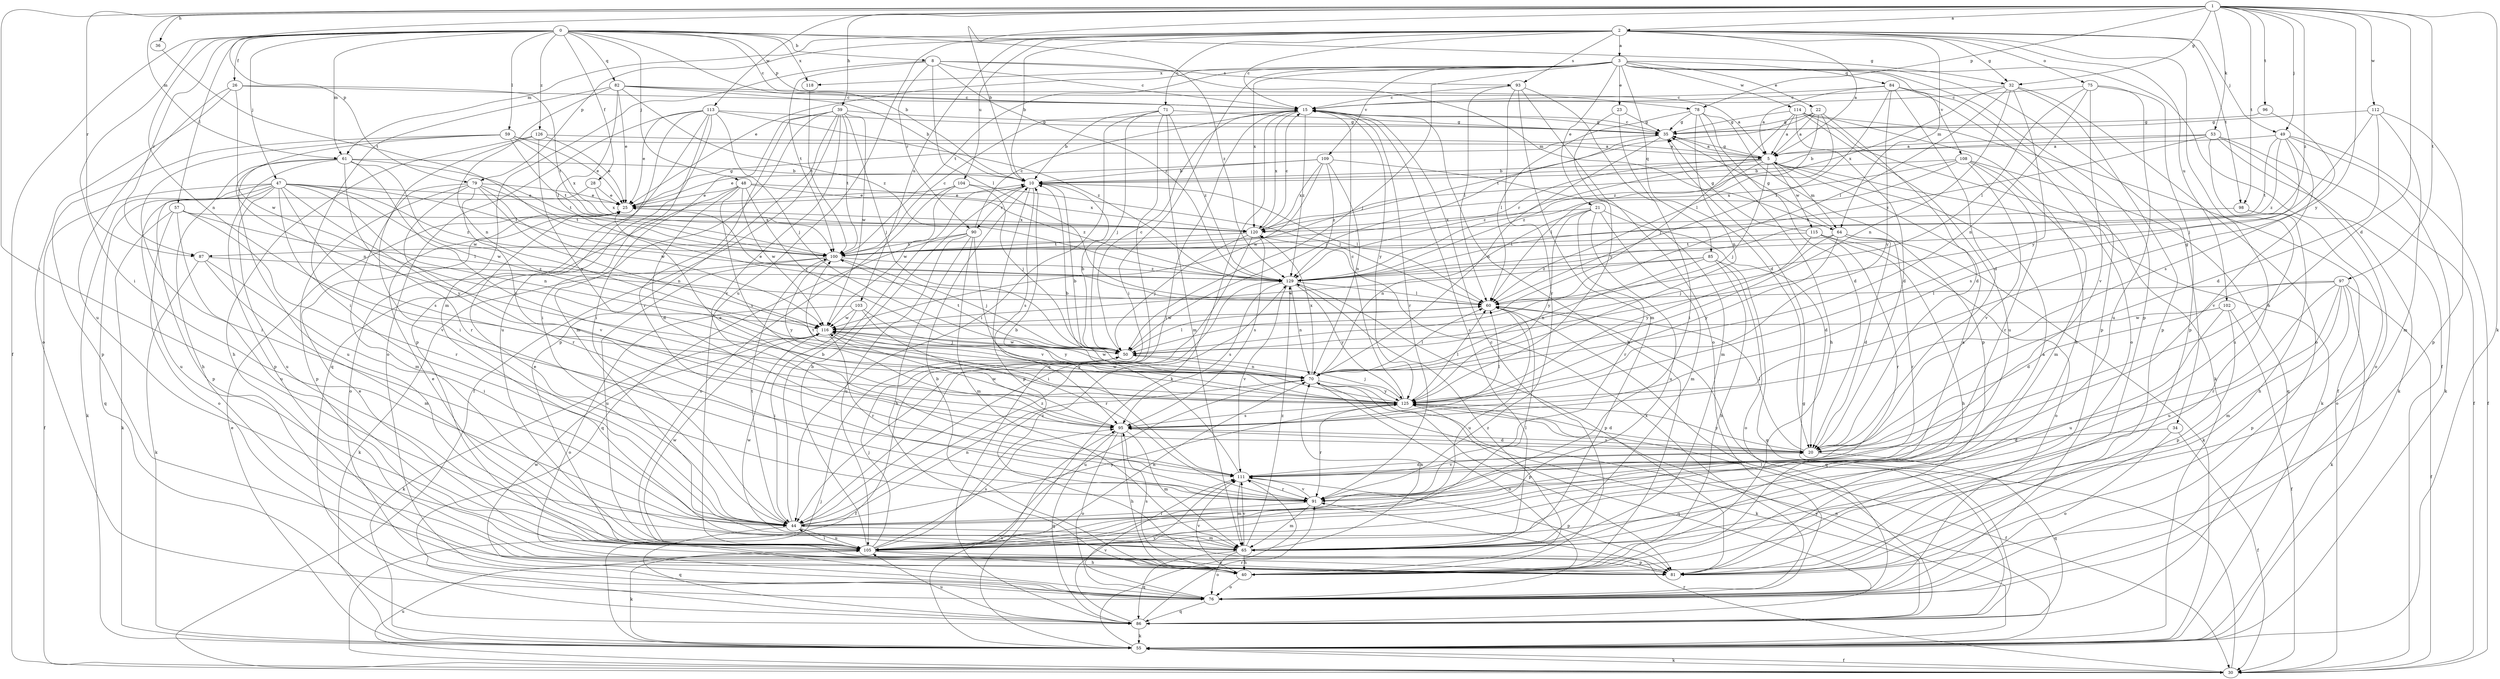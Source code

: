 strict digraph  {
0;
1;
2;
3;
5;
8;
10;
15;
20;
21;
22;
23;
25;
26;
28;
30;
32;
34;
35;
36;
39;
40;
44;
47;
48;
49;
50;
53;
55;
57;
59;
60;
61;
64;
65;
70;
71;
75;
76;
78;
79;
81;
82;
84;
85;
86;
87;
90;
91;
93;
95;
96;
97;
98;
100;
102;
103;
104;
105;
108;
109;
111;
112;
113;
114;
115;
116;
118;
120;
125;
126;
129;
0 -> 8  [label=b];
0 -> 10  [label=b];
0 -> 15  [label=c];
0 -> 26  [label=f];
0 -> 28  [label=f];
0 -> 30  [label=f];
0 -> 32  [label=g];
0 -> 44  [label=i];
0 -> 47  [label=j];
0 -> 48  [label=j];
0 -> 57  [label=l];
0 -> 59  [label=l];
0 -> 61  [label=m];
0 -> 70  [label=n];
0 -> 78  [label=p];
0 -> 82  [label=q];
0 -> 87  [label=r];
0 -> 118  [label=x];
0 -> 126  [label=z];
0 -> 129  [label=z];
1 -> 2  [label=a];
1 -> 10  [label=b];
1 -> 20  [label=d];
1 -> 32  [label=g];
1 -> 36  [label=h];
1 -> 39  [label=h];
1 -> 44  [label=i];
1 -> 49  [label=j];
1 -> 53  [label=k];
1 -> 55  [label=k];
1 -> 61  [label=m];
1 -> 78  [label=p];
1 -> 79  [label=p];
1 -> 87  [label=r];
1 -> 96  [label=t];
1 -> 97  [label=t];
1 -> 98  [label=t];
1 -> 112  [label=w];
1 -> 113  [label=w];
1 -> 125  [label=y];
1 -> 129  [label=z];
2 -> 3  [label=a];
2 -> 5  [label=a];
2 -> 10  [label=b];
2 -> 15  [label=c];
2 -> 32  [label=g];
2 -> 40  [label=h];
2 -> 49  [label=j];
2 -> 61  [label=m];
2 -> 64  [label=m];
2 -> 71  [label=o];
2 -> 75  [label=o];
2 -> 79  [label=p];
2 -> 93  [label=s];
2 -> 98  [label=t];
2 -> 102  [label=u];
2 -> 103  [label=u];
2 -> 104  [label=u];
2 -> 105  [label=u];
3 -> 21  [label=e];
3 -> 22  [label=e];
3 -> 23  [label=e];
3 -> 25  [label=e];
3 -> 30  [label=f];
3 -> 34  [label=g];
3 -> 44  [label=i];
3 -> 50  [label=j];
3 -> 81  [label=p];
3 -> 84  [label=q];
3 -> 85  [label=q];
3 -> 100  [label=t];
3 -> 108  [label=v];
3 -> 109  [label=v];
3 -> 114  [label=w];
3 -> 118  [label=x];
3 -> 120  [label=x];
5 -> 10  [label=b];
5 -> 35  [label=g];
5 -> 50  [label=j];
5 -> 55  [label=k];
5 -> 60  [label=l];
5 -> 64  [label=m];
5 -> 87  [label=r];
5 -> 115  [label=w];
5 -> 129  [label=z];
8 -> 15  [label=c];
8 -> 60  [label=l];
8 -> 64  [label=m];
8 -> 65  [label=m];
8 -> 90  [label=r];
8 -> 93  [label=s];
8 -> 100  [label=t];
8 -> 129  [label=z];
10 -> 25  [label=e];
10 -> 60  [label=l];
10 -> 81  [label=p];
10 -> 90  [label=r];
10 -> 95  [label=s];
15 -> 35  [label=g];
15 -> 40  [label=h];
15 -> 44  [label=i];
15 -> 55  [label=k];
15 -> 91  [label=r];
15 -> 120  [label=x];
15 -> 125  [label=y];
15 -> 129  [label=z];
20 -> 60  [label=l];
20 -> 86  [label=q];
20 -> 95  [label=s];
20 -> 111  [label=v];
20 -> 125  [label=y];
21 -> 20  [label=d];
21 -> 65  [label=m];
21 -> 70  [label=n];
21 -> 91  [label=r];
21 -> 105  [label=u];
21 -> 120  [label=x];
21 -> 125  [label=y];
22 -> 5  [label=a];
22 -> 20  [label=d];
22 -> 35  [label=g];
22 -> 60  [label=l];
22 -> 100  [label=t];
22 -> 129  [label=z];
23 -> 35  [label=g];
23 -> 44  [label=i];
23 -> 125  [label=y];
25 -> 35  [label=g];
25 -> 120  [label=x];
26 -> 15  [label=c];
26 -> 76  [label=o];
26 -> 100  [label=t];
26 -> 105  [label=u];
26 -> 116  [label=w];
28 -> 25  [label=e];
28 -> 105  [label=u];
28 -> 120  [label=x];
30 -> 35  [label=g];
30 -> 55  [label=k];
30 -> 91  [label=r];
30 -> 105  [label=u];
32 -> 15  [label=c];
32 -> 60  [label=l];
32 -> 70  [label=n];
32 -> 76  [label=o];
32 -> 81  [label=p];
32 -> 120  [label=x];
32 -> 125  [label=y];
34 -> 20  [label=d];
34 -> 30  [label=f];
34 -> 76  [label=o];
35 -> 5  [label=a];
35 -> 15  [label=c];
35 -> 50  [label=j];
35 -> 70  [label=n];
36 -> 100  [label=t];
39 -> 30  [label=f];
39 -> 35  [label=g];
39 -> 44  [label=i];
39 -> 50  [label=j];
39 -> 65  [label=m];
39 -> 81  [label=p];
39 -> 91  [label=r];
39 -> 100  [label=t];
39 -> 111  [label=v];
39 -> 116  [label=w];
40 -> 10  [label=b];
40 -> 15  [label=c];
40 -> 76  [label=o];
40 -> 95  [label=s];
40 -> 111  [label=v];
40 -> 129  [label=z];
44 -> 5  [label=a];
44 -> 10  [label=b];
44 -> 25  [label=e];
44 -> 65  [label=m];
44 -> 70  [label=n];
44 -> 86  [label=q];
44 -> 100  [label=t];
44 -> 105  [label=u];
44 -> 125  [label=y];
44 -> 129  [label=z];
47 -> 25  [label=e];
47 -> 30  [label=f];
47 -> 55  [label=k];
47 -> 70  [label=n];
47 -> 81  [label=p];
47 -> 86  [label=q];
47 -> 95  [label=s];
47 -> 100  [label=t];
47 -> 105  [label=u];
47 -> 111  [label=v];
47 -> 116  [label=w];
47 -> 125  [label=y];
47 -> 129  [label=z];
48 -> 20  [label=d];
48 -> 25  [label=e];
48 -> 50  [label=j];
48 -> 76  [label=o];
48 -> 95  [label=s];
48 -> 116  [label=w];
48 -> 120  [label=x];
48 -> 129  [label=z];
49 -> 5  [label=a];
49 -> 30  [label=f];
49 -> 55  [label=k];
49 -> 95  [label=s];
49 -> 100  [label=t];
49 -> 111  [label=v];
49 -> 129  [label=z];
50 -> 10  [label=b];
50 -> 15  [label=c];
50 -> 30  [label=f];
50 -> 60  [label=l];
50 -> 70  [label=n];
50 -> 100  [label=t];
50 -> 116  [label=w];
53 -> 5  [label=a];
53 -> 10  [label=b];
53 -> 30  [label=f];
53 -> 55  [label=k];
53 -> 76  [label=o];
53 -> 105  [label=u];
53 -> 129  [label=z];
55 -> 25  [label=e];
55 -> 30  [label=f];
55 -> 50  [label=j];
55 -> 70  [label=n];
55 -> 95  [label=s];
55 -> 111  [label=v];
57 -> 55  [label=k];
57 -> 60  [label=l];
57 -> 76  [label=o];
57 -> 91  [label=r];
57 -> 105  [label=u];
57 -> 120  [label=x];
59 -> 5  [label=a];
59 -> 25  [label=e];
59 -> 44  [label=i];
59 -> 70  [label=n];
59 -> 81  [label=p];
59 -> 100  [label=t];
59 -> 120  [label=x];
60 -> 25  [label=e];
60 -> 86  [label=q];
60 -> 105  [label=u];
60 -> 116  [label=w];
61 -> 10  [label=b];
61 -> 40  [label=h];
61 -> 81  [label=p];
61 -> 91  [label=r];
61 -> 95  [label=s];
61 -> 100  [label=t];
61 -> 105  [label=u];
61 -> 116  [label=w];
64 -> 20  [label=d];
64 -> 35  [label=g];
64 -> 50  [label=j];
64 -> 55  [label=k];
64 -> 91  [label=r];
64 -> 100  [label=t];
64 -> 125  [label=y];
65 -> 5  [label=a];
65 -> 15  [label=c];
65 -> 40  [label=h];
65 -> 70  [label=n];
65 -> 76  [label=o];
65 -> 86  [label=q];
65 -> 111  [label=v];
65 -> 116  [label=w];
65 -> 129  [label=z];
70 -> 10  [label=b];
70 -> 55  [label=k];
70 -> 60  [label=l];
70 -> 76  [label=o];
70 -> 81  [label=p];
70 -> 105  [label=u];
70 -> 116  [label=w];
70 -> 120  [label=x];
70 -> 125  [label=y];
71 -> 10  [label=b];
71 -> 35  [label=g];
71 -> 44  [label=i];
71 -> 50  [label=j];
71 -> 65  [label=m];
71 -> 86  [label=q];
71 -> 129  [label=z];
75 -> 15  [label=c];
75 -> 60  [label=l];
75 -> 70  [label=n];
75 -> 81  [label=p];
75 -> 105  [label=u];
75 -> 111  [label=v];
76 -> 86  [label=q];
76 -> 111  [label=v];
76 -> 116  [label=w];
76 -> 120  [label=x];
78 -> 20  [label=d];
78 -> 35  [label=g];
78 -> 40  [label=h];
78 -> 60  [label=l];
78 -> 70  [label=n];
78 -> 81  [label=p];
79 -> 25  [label=e];
79 -> 65  [label=m];
79 -> 70  [label=n];
79 -> 81  [label=p];
79 -> 91  [label=r];
79 -> 100  [label=t];
79 -> 111  [label=v];
79 -> 116  [label=w];
81 -> 25  [label=e];
82 -> 5  [label=a];
82 -> 10  [label=b];
82 -> 15  [label=c];
82 -> 25  [label=e];
82 -> 44  [label=i];
82 -> 60  [label=l];
82 -> 70  [label=n];
82 -> 129  [label=z];
84 -> 5  [label=a];
84 -> 15  [label=c];
84 -> 20  [label=d];
84 -> 60  [label=l];
84 -> 76  [label=o];
84 -> 81  [label=p];
84 -> 125  [label=y];
85 -> 40  [label=h];
85 -> 70  [label=n];
85 -> 76  [label=o];
85 -> 86  [label=q];
85 -> 116  [label=w];
85 -> 129  [label=z];
86 -> 55  [label=k];
86 -> 60  [label=l];
86 -> 91  [label=r];
86 -> 105  [label=u];
86 -> 111  [label=v];
86 -> 125  [label=y];
87 -> 44  [label=i];
87 -> 55  [label=k];
87 -> 65  [label=m];
87 -> 129  [label=z];
90 -> 15  [label=c];
90 -> 40  [label=h];
90 -> 65  [label=m];
90 -> 86  [label=q];
90 -> 100  [label=t];
90 -> 105  [label=u];
90 -> 111  [label=v];
91 -> 44  [label=i];
91 -> 65  [label=m];
91 -> 111  [label=v];
93 -> 15  [label=c];
93 -> 20  [label=d];
93 -> 60  [label=l];
93 -> 65  [label=m];
93 -> 76  [label=o];
93 -> 91  [label=r];
95 -> 20  [label=d];
95 -> 25  [label=e];
95 -> 40  [label=h];
95 -> 60  [label=l];
95 -> 65  [label=m];
95 -> 76  [label=o];
95 -> 86  [label=q];
95 -> 116  [label=w];
96 -> 35  [label=g];
96 -> 95  [label=s];
97 -> 20  [label=d];
97 -> 30  [label=f];
97 -> 55  [label=k];
97 -> 60  [label=l];
97 -> 65  [label=m];
97 -> 81  [label=p];
97 -> 91  [label=r];
97 -> 105  [label=u];
98 -> 40  [label=h];
98 -> 76  [label=o];
98 -> 120  [label=x];
100 -> 15  [label=c];
100 -> 50  [label=j];
100 -> 55  [label=k];
100 -> 105  [label=u];
100 -> 125  [label=y];
100 -> 129  [label=z];
102 -> 30  [label=f];
102 -> 81  [label=p];
102 -> 105  [label=u];
102 -> 116  [label=w];
103 -> 44  [label=i];
103 -> 76  [label=o];
103 -> 91  [label=r];
103 -> 116  [label=w];
103 -> 125  [label=y];
104 -> 25  [label=e];
104 -> 50  [label=j];
104 -> 60  [label=l];
104 -> 76  [label=o];
104 -> 116  [label=w];
105 -> 10  [label=b];
105 -> 25  [label=e];
105 -> 40  [label=h];
105 -> 44  [label=i];
105 -> 50  [label=j];
105 -> 55  [label=k];
105 -> 60  [label=l];
105 -> 70  [label=n];
105 -> 81  [label=p];
105 -> 95  [label=s];
105 -> 116  [label=w];
105 -> 129  [label=z];
108 -> 10  [label=b];
108 -> 65  [label=m];
108 -> 86  [label=q];
108 -> 91  [label=r];
108 -> 111  [label=v];
108 -> 120  [label=x];
108 -> 129  [label=z];
109 -> 10  [label=b];
109 -> 25  [label=e];
109 -> 65  [label=m];
109 -> 70  [label=n];
109 -> 116  [label=w];
109 -> 120  [label=x];
109 -> 129  [label=z];
111 -> 10  [label=b];
111 -> 20  [label=d];
111 -> 65  [label=m];
111 -> 81  [label=p];
111 -> 91  [label=r];
112 -> 20  [label=d];
112 -> 35  [label=g];
112 -> 50  [label=j];
112 -> 65  [label=m];
112 -> 81  [label=p];
113 -> 25  [label=e];
113 -> 35  [label=g];
113 -> 44  [label=i];
113 -> 50  [label=j];
113 -> 76  [label=o];
113 -> 81  [label=p];
113 -> 86  [label=q];
113 -> 105  [label=u];
113 -> 129  [label=z];
114 -> 5  [label=a];
114 -> 20  [label=d];
114 -> 30  [label=f];
114 -> 35  [label=g];
114 -> 40  [label=h];
114 -> 50  [label=j];
114 -> 55  [label=k];
114 -> 105  [label=u];
115 -> 35  [label=g];
115 -> 40  [label=h];
115 -> 76  [label=o];
115 -> 91  [label=r];
115 -> 100  [label=t];
115 -> 125  [label=y];
116 -> 50  [label=j];
116 -> 55  [label=k];
116 -> 91  [label=r];
116 -> 125  [label=y];
118 -> 100  [label=t];
120 -> 15  [label=c];
120 -> 44  [label=i];
120 -> 50  [label=j];
120 -> 95  [label=s];
120 -> 100  [label=t];
125 -> 10  [label=b];
125 -> 15  [label=c];
125 -> 20  [label=d];
125 -> 30  [label=f];
125 -> 50  [label=j];
125 -> 60  [label=l];
125 -> 86  [label=q];
125 -> 91  [label=r];
125 -> 95  [label=s];
125 -> 100  [label=t];
125 -> 116  [label=w];
126 -> 5  [label=a];
126 -> 25  [label=e];
126 -> 40  [label=h];
126 -> 44  [label=i];
126 -> 125  [label=y];
129 -> 60  [label=l];
129 -> 70  [label=n];
129 -> 81  [label=p];
129 -> 95  [label=s];
129 -> 111  [label=v];
129 -> 125  [label=y];
}
